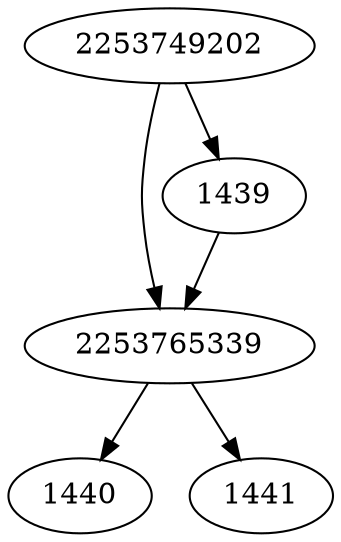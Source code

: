 strict digraph  {
1440;
1441;
2253749202;
2253765339;
1439;
2253749202 -> 2253765339;
2253749202 -> 1439;
2253765339 -> 1440;
2253765339 -> 1441;
1439 -> 2253765339;
}

